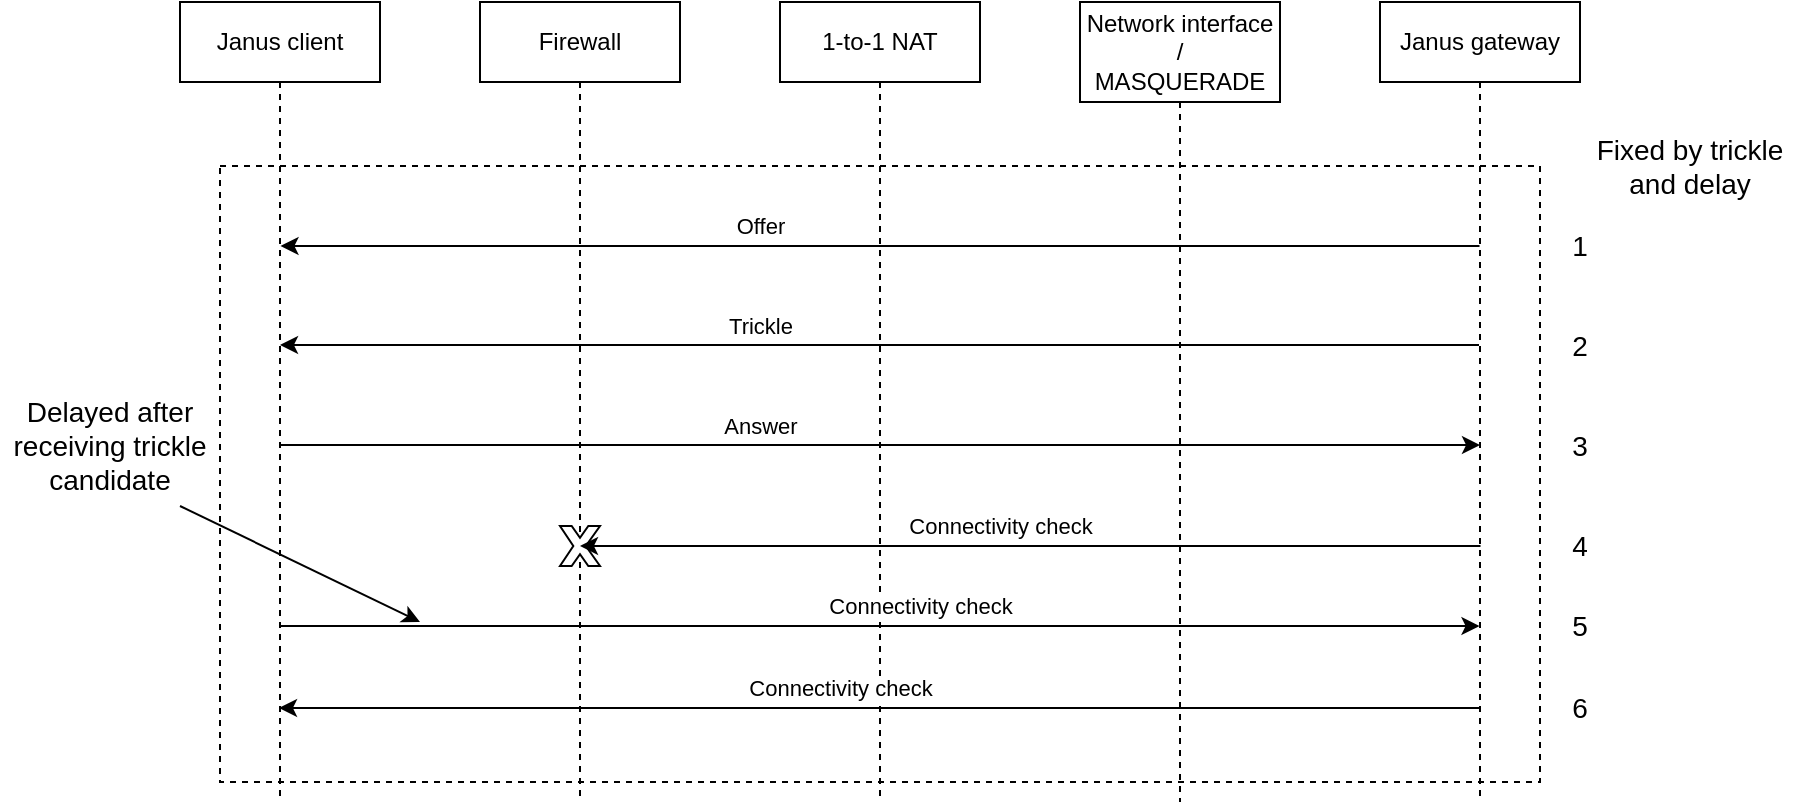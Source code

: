 <mxfile version="13.9.9" type="device"><diagram id="oMjH_I27rR-7SnbIxEAR" name="Page-1"><mxGraphModel dx="1936" dy="806" grid="1" gridSize="10" guides="1" tooltips="1" connect="1" arrows="1" fold="1" page="1" pageScale="1" pageWidth="850" pageHeight="1100" math="0" shadow="0"><root><mxCell id="0"/><mxCell id="1" parent="0"/><mxCell id="Wh_lkk83uboxpCH5Okrh-1" value="" style="rounded=0;whiteSpace=wrap;html=1;fillColor=none;dashed=1;" parent="1" vertex="1"><mxGeometry x="30" y="122" width="660" height="308" as="geometry"/></mxCell><mxCell id="Wh_lkk83uboxpCH5Okrh-4" value="Janus client" style="shape=umlLifeline;perimeter=lifelinePerimeter;whiteSpace=wrap;html=1;container=1;collapsible=0;recursiveResize=0;outlineConnect=0;" parent="1" vertex="1"><mxGeometry x="10" y="40" width="100" height="400" as="geometry"/></mxCell><mxCell id="Wh_lkk83uboxpCH5Okrh-6" value="Firewall" style="shape=umlLifeline;perimeter=lifelinePerimeter;whiteSpace=wrap;html=1;container=1;collapsible=0;recursiveResize=0;outlineConnect=0;" parent="1" vertex="1"><mxGeometry x="160" y="40" width="100" height="400" as="geometry"/></mxCell><mxCell id="zhqcQnlQqv2AuMR43V0y-1" value="" style="verticalLabelPosition=bottom;verticalAlign=top;html=1;shape=mxgraph.basic.x" parent="Wh_lkk83uboxpCH5Okrh-6" vertex="1"><mxGeometry x="40" y="262" width="20" height="20" as="geometry"/></mxCell><mxCell id="Wh_lkk83uboxpCH5Okrh-8" value="1-to-1 NAT" style="shape=umlLifeline;perimeter=lifelinePerimeter;whiteSpace=wrap;html=1;container=1;collapsible=0;recursiveResize=0;outlineConnect=0;" parent="1" vertex="1"><mxGeometry x="310" y="40" width="100" height="400" as="geometry"/></mxCell><mxCell id="Wh_lkk83uboxpCH5Okrh-9" value="Network interface&lt;br&gt;/&lt;br&gt;MASQUERADE" style="shape=umlLifeline;perimeter=lifelinePerimeter;whiteSpace=wrap;html=1;container=1;collapsible=0;recursiveResize=0;outlineConnect=0;size=50;" parent="1" vertex="1"><mxGeometry x="460" y="40" width="100" height="400" as="geometry"/></mxCell><mxCell id="Wh_lkk83uboxpCH5Okrh-12" value="Janus gateway" style="shape=umlLifeline;perimeter=lifelinePerimeter;whiteSpace=wrap;html=1;container=1;collapsible=0;recursiveResize=0;outlineConnect=0;size=40;" parent="1" vertex="1"><mxGeometry x="610" y="40" width="100" height="400" as="geometry"/></mxCell><mxCell id="Wh_lkk83uboxpCH5Okrh-38" value="Connectivity check" style="endArrow=classic;html=1;" parent="1" edge="1"><mxGeometry x="0.067" y="-10" width="50" height="50" relative="1" as="geometry"><mxPoint x="660.25" y="312" as="sourcePoint"/><mxPoint x="210" y="312" as="targetPoint"/><mxPoint as="offset"/></mxGeometry></mxCell><mxCell id="Wh_lkk83uboxpCH5Okrh-39" value="Offer" style="endArrow=classic;html=1;" parent="1" edge="1"><mxGeometry x="0.2" y="-10" width="50" height="50" relative="1" as="geometry"><mxPoint x="659.75" y="162" as="sourcePoint"/><mxPoint x="60.25" y="162" as="targetPoint"/><mxPoint as="offset"/></mxGeometry></mxCell><mxCell id="Wh_lkk83uboxpCH5Okrh-40" value="Connectivity check" style="endArrow=classic;html=1;" parent="1" edge="1"><mxGeometry x="0.066" y="10" width="50" height="50" relative="1" as="geometry"><mxPoint x="60.25" y="352" as="sourcePoint"/><mxPoint x="659.75" y="352" as="targetPoint"/><mxPoint as="offset"/></mxGeometry></mxCell><mxCell id="Wh_lkk83uboxpCH5Okrh-41" value="Answer" style="endArrow=classic;html=1;" parent="1" edge="1"><mxGeometry x="-0.2" y="10" width="50" height="50" relative="1" as="geometry"><mxPoint x="60" y="261.5" as="sourcePoint"/><mxPoint x="660" y="261.5" as="targetPoint"/><mxPoint as="offset"/></mxGeometry></mxCell><mxCell id="Wh_lkk83uboxpCH5Okrh-42" value="1" style="text;html=1;strokeColor=none;fillColor=none;align=center;verticalAlign=middle;whiteSpace=wrap;rounded=0;fontSize=14;" parent="1" vertex="1"><mxGeometry x="690" y="152" width="40" height="20" as="geometry"/></mxCell><mxCell id="Wh_lkk83uboxpCH5Okrh-43" value="2" style="text;html=1;strokeColor=none;fillColor=none;align=center;verticalAlign=middle;whiteSpace=wrap;rounded=0;fontSize=14;" parent="1" vertex="1"><mxGeometry x="690" y="202" width="40" height="20" as="geometry"/></mxCell><mxCell id="Wh_lkk83uboxpCH5Okrh-44" value="3" style="text;html=1;strokeColor=none;fillColor=none;align=center;verticalAlign=middle;whiteSpace=wrap;rounded=0;fontSize=14;rotation=0;" parent="1" vertex="1"><mxGeometry x="690" y="252" width="40" height="20" as="geometry"/></mxCell><mxCell id="Wh_lkk83uboxpCH5Okrh-45" value="4" style="text;html=1;strokeColor=none;fillColor=none;align=center;verticalAlign=middle;whiteSpace=wrap;rounded=0;fontSize=14;" parent="1" vertex="1"><mxGeometry x="690" y="302" width="40" height="20" as="geometry"/></mxCell><mxCell id="Wh_lkk83uboxpCH5Okrh-46" value="5" style="text;html=1;strokeColor=none;fillColor=none;align=center;verticalAlign=middle;whiteSpace=wrap;rounded=0;fontSize=14;" parent="1" vertex="1"><mxGeometry x="690" y="342" width="40" height="20" as="geometry"/></mxCell><mxCell id="Wh_lkk83uboxpCH5Okrh-47" value="Fixed by trickle and delay" style="text;html=1;strokeColor=none;fillColor=none;align=center;verticalAlign=middle;whiteSpace=wrap;rounded=0;fontSize=14;" parent="1" vertex="1"><mxGeometry x="710" y="112" width="110" height="20" as="geometry"/></mxCell><mxCell id="Wh_lkk83uboxpCH5Okrh-61" value="Trickle" style="endArrow=classic;html=1;" parent="1" edge="1"><mxGeometry x="0.2" y="-10" width="50" height="50" relative="1" as="geometry"><mxPoint x="659.5" y="211.5" as="sourcePoint"/><mxPoint x="60" y="211.5" as="targetPoint"/><mxPoint as="offset"/></mxGeometry></mxCell><mxCell id="Wh_lkk83uboxpCH5Okrh-62" value="" style="endArrow=classic;html=1;fontSize=19;" parent="1" edge="1"><mxGeometry width="50" height="50" relative="1" as="geometry"><mxPoint x="10" y="292" as="sourcePoint"/><mxPoint x="130" y="350" as="targetPoint"/></mxGeometry></mxCell><mxCell id="Wh_lkk83uboxpCH5Okrh-63" value="Delayed after receiving trickle candidate" style="text;html=1;strokeColor=none;fillColor=none;align=center;verticalAlign=middle;whiteSpace=wrap;rounded=0;fontSize=14;" parent="1" vertex="1"><mxGeometry x="-80" y="252" width="110" height="20" as="geometry"/></mxCell><mxCell id="zhqcQnlQqv2AuMR43V0y-2" value="Connectivity check" style="endArrow=classic;html=1;" parent="1" edge="1"><mxGeometry x="0.067" y="-10" width="50" height="50" relative="1" as="geometry"><mxPoint x="660.25" y="393" as="sourcePoint"/><mxPoint x="59.5" y="393" as="targetPoint"/><mxPoint as="offset"/></mxGeometry></mxCell><mxCell id="zhqcQnlQqv2AuMR43V0y-3" value="6" style="text;html=1;strokeColor=none;fillColor=none;align=center;verticalAlign=middle;whiteSpace=wrap;rounded=0;fontSize=14;" parent="1" vertex="1"><mxGeometry x="690" y="383" width="40" height="20" as="geometry"/></mxCell></root></mxGraphModel></diagram></mxfile>
